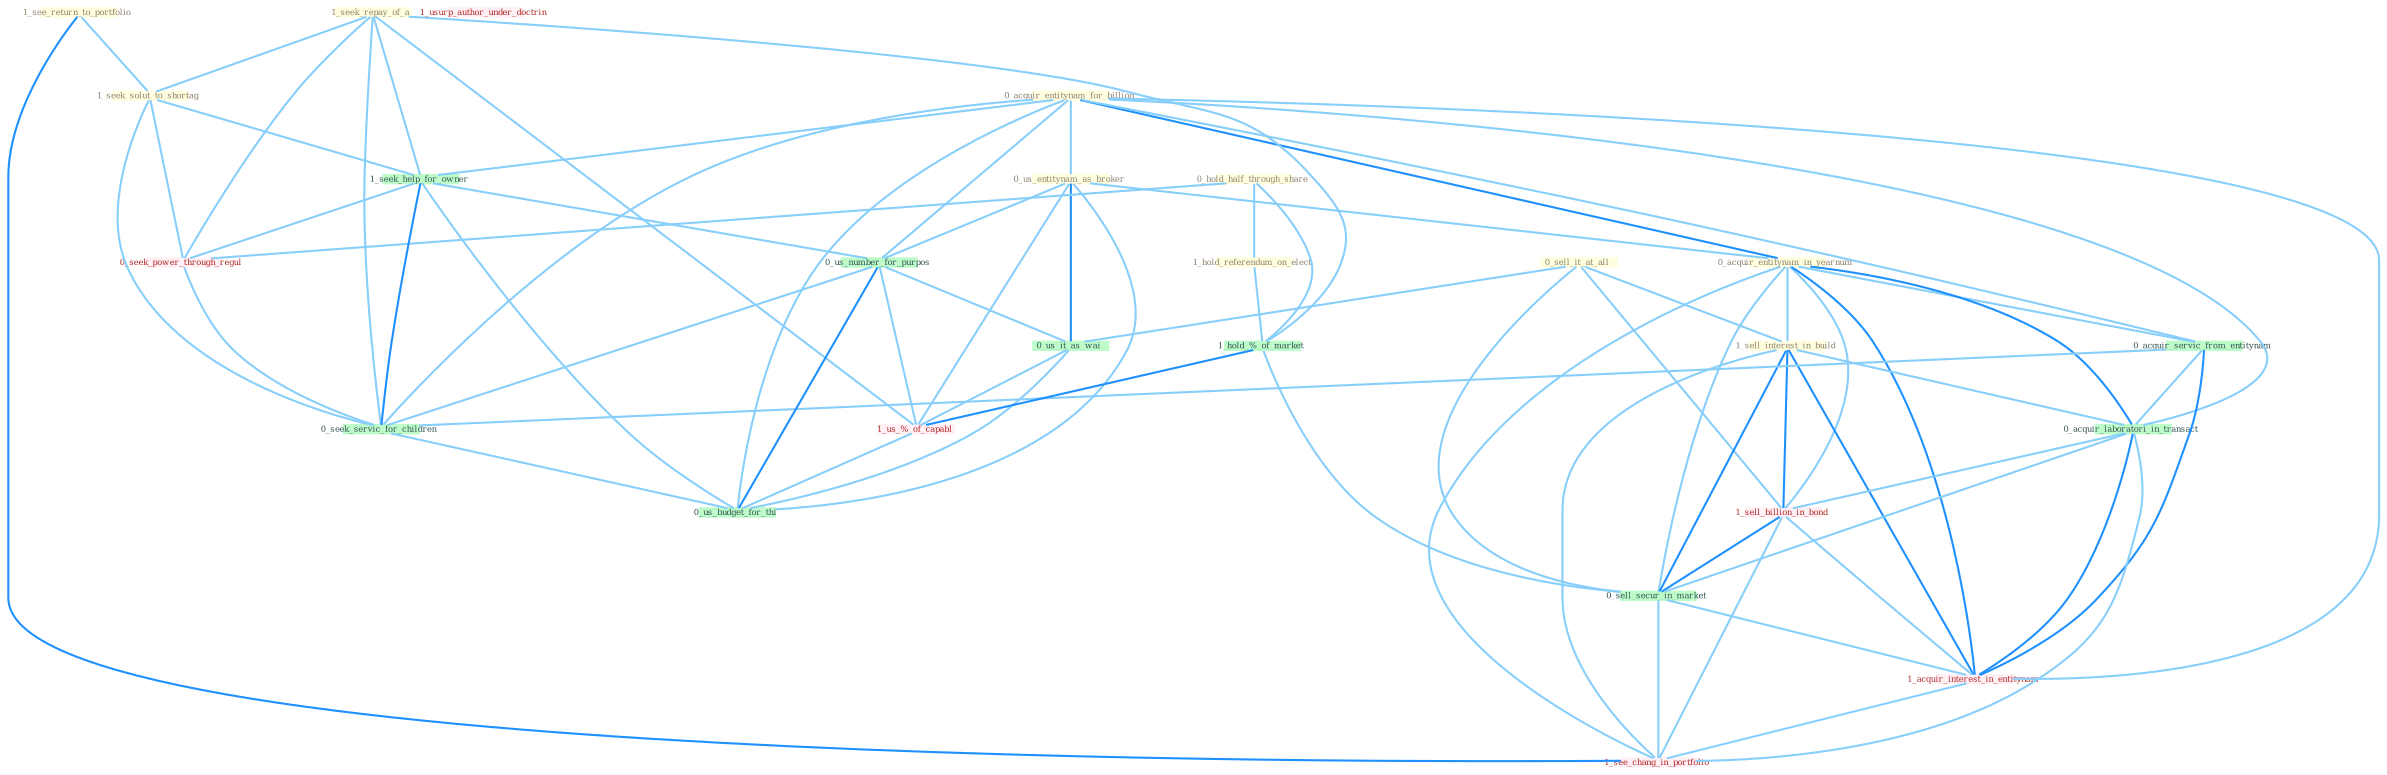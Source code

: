 Graph G{ 
    node
    [shape=polygon,style=filled,width=.5,height=.06,color="#BDFCC9",fixedsize=true,fontsize=4,
    fontcolor="#2f4f4f"];
    {node
    [color="#ffffe0", fontcolor="#8b7d6b"] "0_sell_it_at_all " "1_see_return_to_portfolio " "0_acquir_entitynam_for_billion " "0_us_entitynam_as_broker " "0_hold_half_through_share " "0_acquir_entitynam_in_yearnum " "1_hold_referendum_on_elect " "1_sell_interest_in_build " "1_seek_repay_of_a " "1_seek_solut_to_shortag "}
{node [color="#fff0f5", fontcolor="#b22222"] "0_seek_power_through_regul " "1_sell_billion_in_bond " "1_usurp_author_under_doctrin " "1_us_%_of_capabl " "1_acquir_interest_in_entitynam " "1_see_chang_in_portfolio "}
edge [color="#B0E2FF"];

	"0_sell_it_at_all " -- "1_sell_interest_in_build " [w="1", color="#87cefa" ];
	"0_sell_it_at_all " -- "1_sell_billion_in_bond " [w="1", color="#87cefa" ];
	"0_sell_it_at_all " -- "0_us_it_as_wai " [w="1", color="#87cefa" ];
	"0_sell_it_at_all " -- "0_sell_secur_in_market " [w="1", color="#87cefa" ];
	"1_see_return_to_portfolio " -- "1_seek_solut_to_shortag " [w="1", color="#87cefa" ];
	"1_see_return_to_portfolio " -- "1_see_chang_in_portfolio " [w="2", color="#1e90ff" , len=0.8];
	"0_acquir_entitynam_for_billion " -- "0_us_entitynam_as_broker " [w="1", color="#87cefa" ];
	"0_acquir_entitynam_for_billion " -- "0_acquir_entitynam_in_yearnum " [w="2", color="#1e90ff" , len=0.8];
	"0_acquir_entitynam_for_billion " -- "1_seek_help_for_owner " [w="1", color="#87cefa" ];
	"0_acquir_entitynam_for_billion " -- "0_acquir_servic_from_entitynam " [w="1", color="#87cefa" ];
	"0_acquir_entitynam_for_billion " -- "0_us_number_for_purpos " [w="1", color="#87cefa" ];
	"0_acquir_entitynam_for_billion " -- "0_acquir_laboratori_in_transact " [w="1", color="#87cefa" ];
	"0_acquir_entitynam_for_billion " -- "1_acquir_interest_in_entitynam " [w="1", color="#87cefa" ];
	"0_acquir_entitynam_for_billion " -- "0_seek_servic_for_children " [w="1", color="#87cefa" ];
	"0_acquir_entitynam_for_billion " -- "0_us_budget_for_thi " [w="1", color="#87cefa" ];
	"0_us_entitynam_as_broker " -- "0_acquir_entitynam_in_yearnum " [w="1", color="#87cefa" ];
	"0_us_entitynam_as_broker " -- "0_us_number_for_purpos " [w="1", color="#87cefa" ];
	"0_us_entitynam_as_broker " -- "0_us_it_as_wai " [w="2", color="#1e90ff" , len=0.8];
	"0_us_entitynam_as_broker " -- "1_us_%_of_capabl " [w="1", color="#87cefa" ];
	"0_us_entitynam_as_broker " -- "0_us_budget_for_thi " [w="1", color="#87cefa" ];
	"0_hold_half_through_share " -- "1_hold_referendum_on_elect " [w="1", color="#87cefa" ];
	"0_hold_half_through_share " -- "1_hold_%_of_market " [w="1", color="#87cefa" ];
	"0_hold_half_through_share " -- "0_seek_power_through_regul " [w="1", color="#87cefa" ];
	"0_acquir_entitynam_in_yearnum " -- "1_sell_interest_in_build " [w="1", color="#87cefa" ];
	"0_acquir_entitynam_in_yearnum " -- "0_acquir_servic_from_entitynam " [w="1", color="#87cefa" ];
	"0_acquir_entitynam_in_yearnum " -- "0_acquir_laboratori_in_transact " [w="2", color="#1e90ff" , len=0.8];
	"0_acquir_entitynam_in_yearnum " -- "1_sell_billion_in_bond " [w="1", color="#87cefa" ];
	"0_acquir_entitynam_in_yearnum " -- "0_sell_secur_in_market " [w="1", color="#87cefa" ];
	"0_acquir_entitynam_in_yearnum " -- "1_acquir_interest_in_entitynam " [w="2", color="#1e90ff" , len=0.8];
	"0_acquir_entitynam_in_yearnum " -- "1_see_chang_in_portfolio " [w="1", color="#87cefa" ];
	"1_hold_referendum_on_elect " -- "1_hold_%_of_market " [w="1", color="#87cefa" ];
	"1_sell_interest_in_build " -- "0_acquir_laboratori_in_transact " [w="1", color="#87cefa" ];
	"1_sell_interest_in_build " -- "1_sell_billion_in_bond " [w="2", color="#1e90ff" , len=0.8];
	"1_sell_interest_in_build " -- "0_sell_secur_in_market " [w="2", color="#1e90ff" , len=0.8];
	"1_sell_interest_in_build " -- "1_acquir_interest_in_entitynam " [w="2", color="#1e90ff" , len=0.8];
	"1_sell_interest_in_build " -- "1_see_chang_in_portfolio " [w="1", color="#87cefa" ];
	"1_seek_repay_of_a " -- "1_seek_solut_to_shortag " [w="1", color="#87cefa" ];
	"1_seek_repay_of_a " -- "1_seek_help_for_owner " [w="1", color="#87cefa" ];
	"1_seek_repay_of_a " -- "1_hold_%_of_market " [w="1", color="#87cefa" ];
	"1_seek_repay_of_a " -- "0_seek_power_through_regul " [w="1", color="#87cefa" ];
	"1_seek_repay_of_a " -- "1_us_%_of_capabl " [w="1", color="#87cefa" ];
	"1_seek_repay_of_a " -- "0_seek_servic_for_children " [w="1", color="#87cefa" ];
	"1_seek_solut_to_shortag " -- "1_seek_help_for_owner " [w="1", color="#87cefa" ];
	"1_seek_solut_to_shortag " -- "0_seek_power_through_regul " [w="1", color="#87cefa" ];
	"1_seek_solut_to_shortag " -- "0_seek_servic_for_children " [w="1", color="#87cefa" ];
	"1_seek_help_for_owner " -- "0_seek_power_through_regul " [w="1", color="#87cefa" ];
	"1_seek_help_for_owner " -- "0_us_number_for_purpos " [w="1", color="#87cefa" ];
	"1_seek_help_for_owner " -- "0_seek_servic_for_children " [w="2", color="#1e90ff" , len=0.8];
	"1_seek_help_for_owner " -- "0_us_budget_for_thi " [w="1", color="#87cefa" ];
	"0_acquir_servic_from_entitynam " -- "0_acquir_laboratori_in_transact " [w="1", color="#87cefa" ];
	"0_acquir_servic_from_entitynam " -- "1_acquir_interest_in_entitynam " [w="2", color="#1e90ff" , len=0.8];
	"0_acquir_servic_from_entitynam " -- "0_seek_servic_for_children " [w="1", color="#87cefa" ];
	"1_hold_%_of_market " -- "1_us_%_of_capabl " [w="2", color="#1e90ff" , len=0.8];
	"1_hold_%_of_market " -- "0_sell_secur_in_market " [w="1", color="#87cefa" ];
	"0_seek_power_through_regul " -- "0_seek_servic_for_children " [w="1", color="#87cefa" ];
	"0_us_number_for_purpos " -- "0_us_it_as_wai " [w="1", color="#87cefa" ];
	"0_us_number_for_purpos " -- "1_us_%_of_capabl " [w="1", color="#87cefa" ];
	"0_us_number_for_purpos " -- "0_seek_servic_for_children " [w="1", color="#87cefa" ];
	"0_us_number_for_purpos " -- "0_us_budget_for_thi " [w="2", color="#1e90ff" , len=0.8];
	"0_acquir_laboratori_in_transact " -- "1_sell_billion_in_bond " [w="1", color="#87cefa" ];
	"0_acquir_laboratori_in_transact " -- "0_sell_secur_in_market " [w="1", color="#87cefa" ];
	"0_acquir_laboratori_in_transact " -- "1_acquir_interest_in_entitynam " [w="2", color="#1e90ff" , len=0.8];
	"0_acquir_laboratori_in_transact " -- "1_see_chang_in_portfolio " [w="1", color="#87cefa" ];
	"1_sell_billion_in_bond " -- "0_sell_secur_in_market " [w="2", color="#1e90ff" , len=0.8];
	"1_sell_billion_in_bond " -- "1_acquir_interest_in_entitynam " [w="1", color="#87cefa" ];
	"1_sell_billion_in_bond " -- "1_see_chang_in_portfolio " [w="1", color="#87cefa" ];
	"0_us_it_as_wai " -- "1_us_%_of_capabl " [w="1", color="#87cefa" ];
	"0_us_it_as_wai " -- "0_us_budget_for_thi " [w="1", color="#87cefa" ];
	"1_us_%_of_capabl " -- "0_us_budget_for_thi " [w="1", color="#87cefa" ];
	"0_sell_secur_in_market " -- "1_acquir_interest_in_entitynam " [w="1", color="#87cefa" ];
	"0_sell_secur_in_market " -- "1_see_chang_in_portfolio " [w="1", color="#87cefa" ];
	"1_acquir_interest_in_entitynam " -- "1_see_chang_in_portfolio " [w="1", color="#87cefa" ];
	"0_seek_servic_for_children " -- "0_us_budget_for_thi " [w="1", color="#87cefa" ];
}